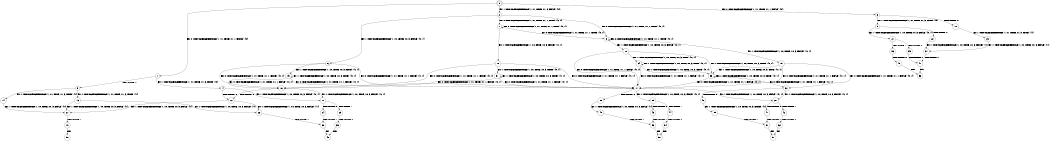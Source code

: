 digraph BCG {
size = "7, 10.5";
center = TRUE;
node [shape = circle];
0 [peripheries = 2];
0 -> 1 [label = "EX !0 !ATOMIC_EXCH_BRANCH (1, +1, TRUE, +1, 1, FALSE) !{0}"];
0 -> 2 [label = "EX !1 !ATOMIC_EXCH_BRANCH (1, +1, TRUE, +1, 3, FALSE) !{0}"];
0 -> 3 [label = "EX !0 !ATOMIC_EXCH_BRANCH (1, +1, TRUE, +1, 1, FALSE) !{0}"];
1 -> 4 [label = "EX !1 !ATOMIC_EXCH_BRANCH (1, +1, TRUE, +1, 3, TRUE) !{0}"];
1 -> 5 [label = "TERMINATE !0"];
2 -> 6 [label = "EX !1 !ATOMIC_EXCH_BRANCH (1, +0, TRUE, +0, 3, FALSE) !{0, 1}"];
2 -> 7 [label = "EX !0 !ATOMIC_EXCH_BRANCH (1, +1, TRUE, +1, 1, TRUE) !{0, 1}"];
2 -> 8 [label = "EX !0 !ATOMIC_EXCH_BRANCH (1, +1, TRUE, +1, 1, TRUE) !{0, 1}"];
3 -> 9 [label = "EX !1 !ATOMIC_EXCH_BRANCH (1, +1, TRUE, +1, 3, TRUE) !{0}"];
3 -> 10 [label = "TERMINATE !0"];
4 -> 11 [label = "EX !1 !ATOMIC_EXCH_BRANCH (1, +0, TRUE, +0, 3, FALSE) !{0, 1}"];
4 -> 12 [label = "TERMINATE !0"];
5 -> 13 [label = "EX !1 !ATOMIC_EXCH_BRANCH (1, +1, TRUE, +1, 3, TRUE) !{1}"];
5 -> 14 [label = "EX !1 !ATOMIC_EXCH_BRANCH (1, +1, TRUE, +1, 3, TRUE) !{1}"];
6 -> 15 [label = "EX !1 !ATOMIC_EXCH_BRANCH (1, +0, TRUE, +0, 3, TRUE) !{0, 1}"];
6 -> 16 [label = "EX !0 !ATOMIC_EXCH_BRANCH (1, +1, TRUE, +1, 1, FALSE) !{0, 1}"];
6 -> 17 [label = "EX !0 !ATOMIC_EXCH_BRANCH (1, +1, TRUE, +1, 1, FALSE) !{0, 1}"];
7 -> 7 [label = "EX !0 !ATOMIC_EXCH_BRANCH (1, +1, TRUE, +1, 1, TRUE) !{0, 1}"];
7 -> 18 [label = "EX !1 !ATOMIC_EXCH_BRANCH (1, +0, TRUE, +0, 3, FALSE) !{0, 1}"];
7 -> 8 [label = "EX !0 !ATOMIC_EXCH_BRANCH (1, +1, TRUE, +1, 1, TRUE) !{0, 1}"];
8 -> 19 [label = "EX !1 !ATOMIC_EXCH_BRANCH (1, +0, TRUE, +0, 3, FALSE) !{0, 1}"];
8 -> 8 [label = "EX !0 !ATOMIC_EXCH_BRANCH (1, +1, TRUE, +1, 1, TRUE) !{0, 1}"];
8 -> 20 [label = "EX !1 !ATOMIC_EXCH_BRANCH (1, +0, TRUE, +0, 3, FALSE) !{0, 1}"];
9 -> 21 [label = "EX !1 !ATOMIC_EXCH_BRANCH (1, +0, TRUE, +0, 3, FALSE) !{0, 1}"];
9 -> 22 [label = "TERMINATE !0"];
10 -> 23 [label = "EX !1 !ATOMIC_EXCH_BRANCH (1, +1, TRUE, +1, 3, TRUE) !{1}"];
11 -> 24 [label = "TERMINATE !0"];
11 -> 25 [label = "TERMINATE !1"];
12 -> 26 [label = "EX !1 !ATOMIC_EXCH_BRANCH (1, +0, TRUE, +0, 3, FALSE) !{1}"];
12 -> 27 [label = "EX !1 !ATOMIC_EXCH_BRANCH (1, +0, TRUE, +0, 3, FALSE) !{1}"];
13 -> 26 [label = "EX !1 !ATOMIC_EXCH_BRANCH (1, +0, TRUE, +0, 3, FALSE) !{1}"];
13 -> 27 [label = "EX !1 !ATOMIC_EXCH_BRANCH (1, +0, TRUE, +0, 3, FALSE) !{1}"];
14 -> 27 [label = "EX !1 !ATOMIC_EXCH_BRANCH (1, +0, TRUE, +0, 3, FALSE) !{1}"];
15 -> 15 [label = "EX !1 !ATOMIC_EXCH_BRANCH (1, +0, TRUE, +0, 3, TRUE) !{0, 1}"];
15 -> 16 [label = "EX !0 !ATOMIC_EXCH_BRANCH (1, +1, TRUE, +1, 1, FALSE) !{0, 1}"];
15 -> 17 [label = "EX !0 !ATOMIC_EXCH_BRANCH (1, +1, TRUE, +1, 1, FALSE) !{0, 1}"];
16 -> 11 [label = "EX !1 !ATOMIC_EXCH_BRANCH (1, +0, TRUE, +0, 3, FALSE) !{0, 1}"];
16 -> 12 [label = "TERMINATE !0"];
17 -> 28 [label = "EX !1 !ATOMIC_EXCH_BRANCH (1, +0, TRUE, +0, 3, FALSE) !{0, 1}"];
17 -> 29 [label = "EX !1 !ATOMIC_EXCH_BRANCH (1, +0, TRUE, +0, 3, FALSE) !{0, 1}"];
17 -> 30 [label = "TERMINATE !0"];
18 -> 16 [label = "EX !0 !ATOMIC_EXCH_BRANCH (1, +1, TRUE, +1, 1, FALSE) !{0, 1}"];
18 -> 31 [label = "EX !1 !ATOMIC_EXCH_BRANCH (1, +0, TRUE, +0, 3, TRUE) !{0, 1}"];
18 -> 17 [label = "EX !0 !ATOMIC_EXCH_BRANCH (1, +1, TRUE, +1, 1, FALSE) !{0, 1}"];
19 -> 32 [label = "EX !0 !ATOMIC_EXCH_BRANCH (1, +1, TRUE, +1, 1, FALSE) !{0, 1}"];
19 -> 33 [label = "EX !1 !ATOMIC_EXCH_BRANCH (1, +0, TRUE, +0, 3, TRUE) !{0, 1}"];
19 -> 17 [label = "EX !0 !ATOMIC_EXCH_BRANCH (1, +1, TRUE, +1, 1, FALSE) !{0, 1}"];
20 -> 33 [label = "EX !1 !ATOMIC_EXCH_BRANCH (1, +0, TRUE, +0, 3, TRUE) !{0, 1}"];
20 -> 17 [label = "EX !0 !ATOMIC_EXCH_BRANCH (1, +1, TRUE, +1, 1, FALSE) !{0, 1}"];
20 -> 34 [label = "EX !1 !ATOMIC_EXCH_BRANCH (1, +0, TRUE, +0, 3, TRUE) !{0, 1}"];
21 -> 35 [label = "TERMINATE !0"];
21 -> 36 [label = "TERMINATE !1"];
22 -> 37 [label = "EX !1 !ATOMIC_EXCH_BRANCH (1, +0, TRUE, +0, 3, FALSE) !{1}"];
23 -> 37 [label = "EX !1 !ATOMIC_EXCH_BRANCH (1, +0, TRUE, +0, 3, FALSE) !{1}"];
24 -> 38 [label = "TERMINATE !1"];
25 -> 39 [label = "TERMINATE !0"];
26 -> 38 [label = "TERMINATE !1"];
27 -> 40 [label = "TERMINATE !1"];
28 -> 41 [label = "TERMINATE !0"];
28 -> 42 [label = "TERMINATE !1"];
29 -> 43 [label = "TERMINATE !0"];
29 -> 44 [label = "TERMINATE !1"];
30 -> 45 [label = "EX !1 !ATOMIC_EXCH_BRANCH (1, +0, TRUE, +0, 3, FALSE) !{1}"];
31 -> 16 [label = "EX !0 !ATOMIC_EXCH_BRANCH (1, +1, TRUE, +1, 1, FALSE) !{0, 1}"];
31 -> 31 [label = "EX !1 !ATOMIC_EXCH_BRANCH (1, +0, TRUE, +0, 3, TRUE) !{0, 1}"];
31 -> 17 [label = "EX !0 !ATOMIC_EXCH_BRANCH (1, +1, TRUE, +1, 1, FALSE) !{0, 1}"];
32 -> 28 [label = "EX !1 !ATOMIC_EXCH_BRANCH (1, +0, TRUE, +0, 3, FALSE) !{0, 1}"];
32 -> 46 [label = "TERMINATE !0"];
33 -> 32 [label = "EX !0 !ATOMIC_EXCH_BRANCH (1, +1, TRUE, +1, 1, FALSE) !{0, 1}"];
33 -> 33 [label = "EX !1 !ATOMIC_EXCH_BRANCH (1, +0, TRUE, +0, 3, TRUE) !{0, 1}"];
33 -> 17 [label = "EX !0 !ATOMIC_EXCH_BRANCH (1, +1, TRUE, +1, 1, FALSE) !{0, 1}"];
34 -> 33 [label = "EX !1 !ATOMIC_EXCH_BRANCH (1, +0, TRUE, +0, 3, TRUE) !{0, 1}"];
34 -> 17 [label = "EX !0 !ATOMIC_EXCH_BRANCH (1, +1, TRUE, +1, 1, FALSE) !{0, 1}"];
34 -> 34 [label = "EX !1 !ATOMIC_EXCH_BRANCH (1, +0, TRUE, +0, 3, TRUE) !{0, 1}"];
35 -> 47 [label = "TERMINATE !1"];
36 -> 48 [label = "TERMINATE !0"];
37 -> 47 [label = "TERMINATE !1"];
38 -> 49 [label = "exit"];
39 -> 49 [label = "exit"];
40 -> 50 [label = "exit"];
41 -> 51 [label = "TERMINATE !1"];
42 -> 52 [label = "TERMINATE !0"];
43 -> 53 [label = "TERMINATE !1"];
44 -> 54 [label = "TERMINATE !0"];
45 -> 53 [label = "TERMINATE !1"];
46 -> 55 [label = "EX !1 !ATOMIC_EXCH_BRANCH (1, +0, TRUE, +0, 3, FALSE) !{1}"];
47 -> 56 [label = "exit"];
48 -> 56 [label = "exit"];
51 -> 57 [label = "exit"];
52 -> 57 [label = "exit"];
53 -> 58 [label = "exit"];
54 -> 58 [label = "exit"];
55 -> 51 [label = "TERMINATE !1"];
}
